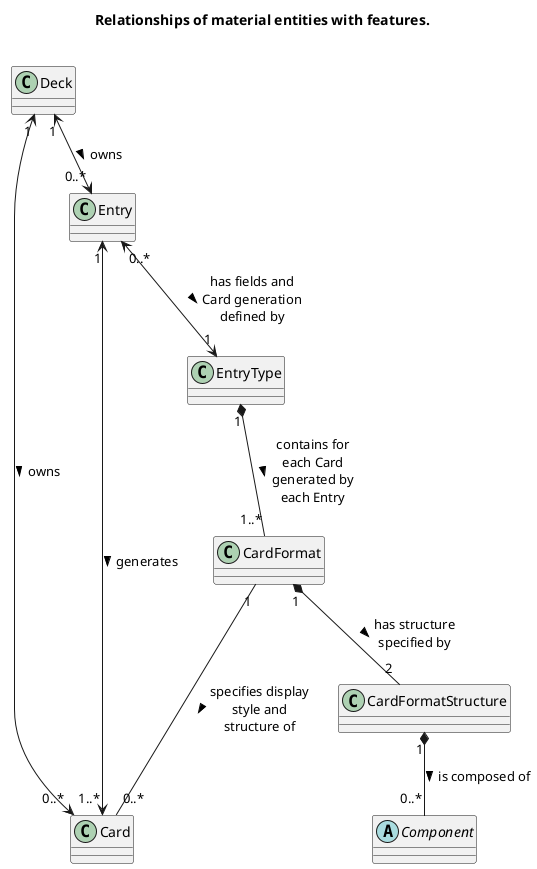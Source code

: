 @startuml

skinparam maxMessageSize 100
skinparam shadowing false

title Relationships of material entities with features.\n

class Card
class Entry
class Deck

Deck "1" <--> "0..*" Entry : owns >
Entry "1" <--> "1..*" Card : generates >
Deck "1" <--> "0..*" Card : owns >

class EntryType
class CardFormat
class CardFormatStructure
abstract class Component

Entry "0..*" <--> "1" EntryType : has fields and Card generation defined by >
EntryType "1" *-- "1..*" CardFormat : contains for each Card generated by each Entry >
CardFormat "1" --- "0..*" Card : specifies display style and structure of >

CardFormat "1" *-- "2" CardFormatStructure : has structure specified by >
CardFormatStructure "1" *-- "0..*" Component : is composed of >

@enduml